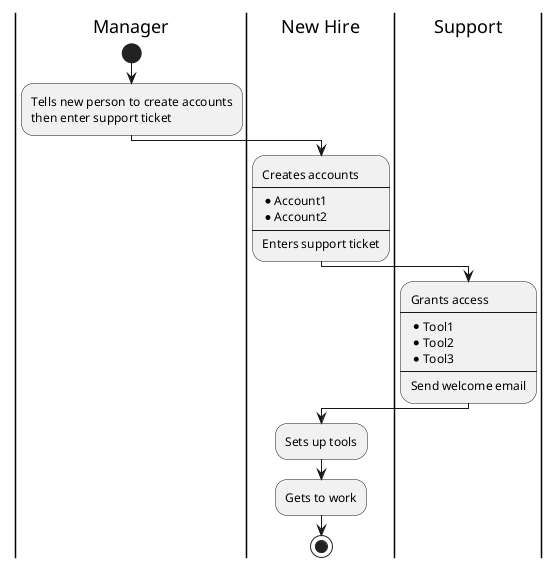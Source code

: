@startuml
|Manager|
start
:Tells new person to create accounts
then enter support ticket;
|New Hire|
:Creates accounts
----
* Account1
* Account2
----
Enters support ticket;
|Support|
:Grants access
----
* Tool1
* Tool2
* Tool3
----
Send welcome email;
|New Hire|
:Sets up tools;
:Gets to work;
stop
@enduml